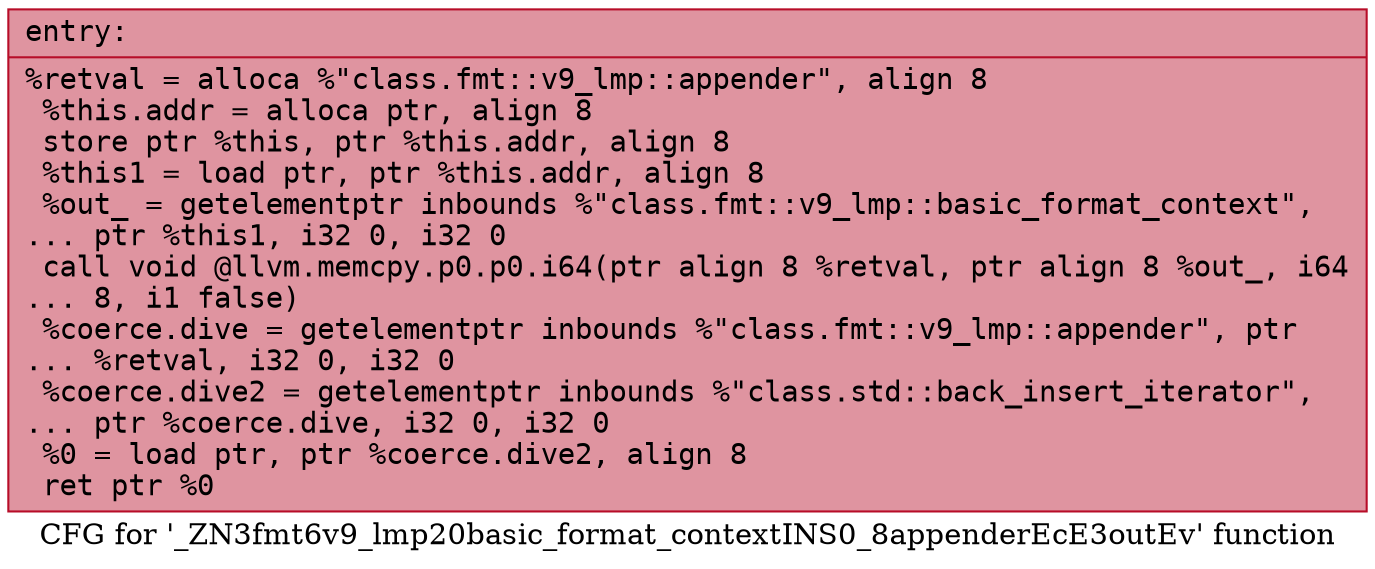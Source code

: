 digraph "CFG for '_ZN3fmt6v9_lmp20basic_format_contextINS0_8appenderEcE3outEv' function" {
	label="CFG for '_ZN3fmt6v9_lmp20basic_format_contextINS0_8appenderEcE3outEv' function";

	Node0x556bfeaed360 [shape=record,color="#b70d28ff", style=filled, fillcolor="#b70d2870" fontname="Courier",label="{entry:\l|  %retval = alloca %\"class.fmt::v9_lmp::appender\", align 8\l  %this.addr = alloca ptr, align 8\l  store ptr %this, ptr %this.addr, align 8\l  %this1 = load ptr, ptr %this.addr, align 8\l  %out_ = getelementptr inbounds %\"class.fmt::v9_lmp::basic_format_context\",\l... ptr %this1, i32 0, i32 0\l  call void @llvm.memcpy.p0.p0.i64(ptr align 8 %retval, ptr align 8 %out_, i64\l... 8, i1 false)\l  %coerce.dive = getelementptr inbounds %\"class.fmt::v9_lmp::appender\", ptr\l... %retval, i32 0, i32 0\l  %coerce.dive2 = getelementptr inbounds %\"class.std::back_insert_iterator\",\l... ptr %coerce.dive, i32 0, i32 0\l  %0 = load ptr, ptr %coerce.dive2, align 8\l  ret ptr %0\l}"];
}
